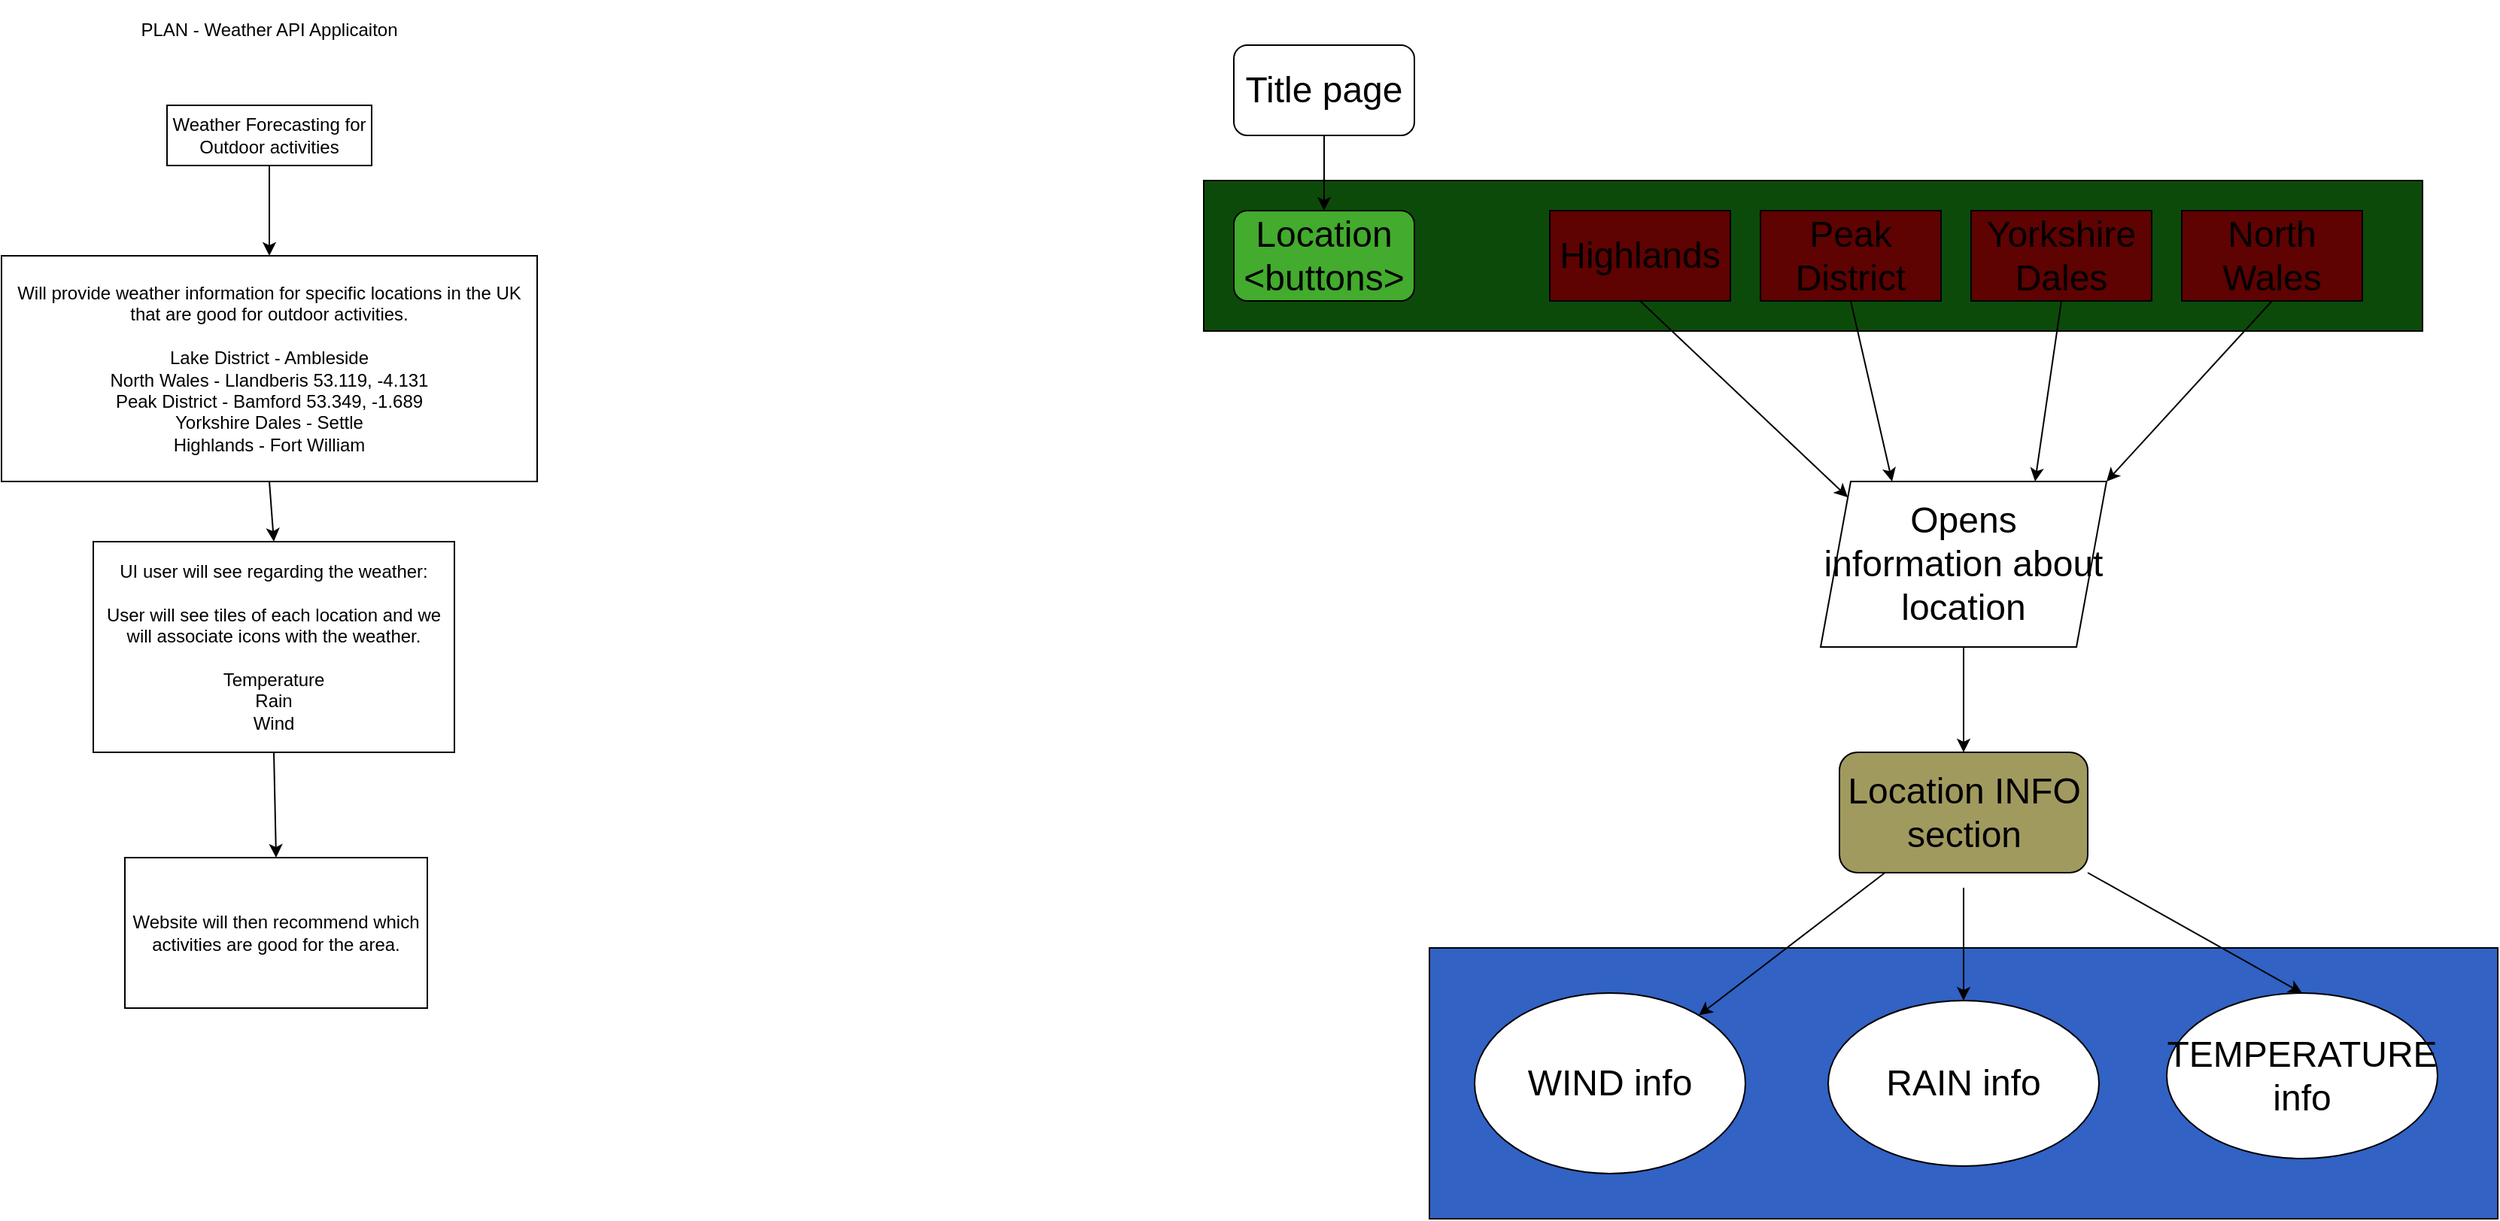 <mxfile>
    <diagram id="_I4hxrR2_AyWP_YN9HfP" name="Page-1">
        <mxGraphModel dx="1138" dy="918" grid="1" gridSize="10" guides="1" tooltips="1" connect="1" arrows="1" fold="1" page="1" pageScale="1" pageWidth="827" pageHeight="1169" math="0" shadow="0">
            <root>
                <mxCell id="0"/>
                <mxCell id="1" parent="0"/>
                <mxCell id="40" value="" style="rounded=0;whiteSpace=wrap;html=1;fontSize=24;fillColor=#3162C4;" vertex="1" parent="1">
                    <mxGeometry x="1080" y="660" width="710" height="180" as="geometry"/>
                </mxCell>
                <mxCell id="35" value="" style="rounded=0;whiteSpace=wrap;html=1;fontSize=24;fillColor=#0C4A0A;" vertex="1" parent="1">
                    <mxGeometry x="930" y="150" width="810" height="100" as="geometry"/>
                </mxCell>
                <mxCell id="3" value="PLAN - Weather API Applicaiton" style="text;html=1;strokeColor=none;fillColor=none;align=center;verticalAlign=middle;whiteSpace=wrap;rounded=0;" parent="1" vertex="1">
                    <mxGeometry x="204" y="30" width="210" height="40" as="geometry"/>
                </mxCell>
                <mxCell id="9" style="edgeStyle=none;html=1;exitX=0.5;exitY=1;exitDx=0;exitDy=0;entryX=0.5;entryY=0;entryDx=0;entryDy=0;" parent="1" source="4" target="5" edge="1">
                    <mxGeometry relative="1" as="geometry"/>
                </mxCell>
                <mxCell id="4" value="Weather Forecasting for Outdoor activities" style="rounded=0;whiteSpace=wrap;html=1;" parent="1" vertex="1">
                    <mxGeometry x="241" y="100" width="136" height="40" as="geometry"/>
                </mxCell>
                <mxCell id="5" value="Will provide weather information for specific locations in the UK that are good for outdoor activities.&lt;br&gt;&lt;br&gt;Lake District - Ambleside&lt;br&gt;North Wales - Llandberis&amp;nbsp;53.119, -4.131&lt;br&gt;Peak District - Bamford&amp;nbsp;53.349, -1.689&lt;br&gt;Yorkshire Dales - Settle&lt;br&gt;Highlands - Fort William" style="rounded=0;whiteSpace=wrap;html=1;" parent="1" vertex="1">
                    <mxGeometry x="131" y="200" width="356" height="150" as="geometry"/>
                </mxCell>
                <mxCell id="10" value="UI user will see regarding the weather:&lt;br&gt;&lt;br&gt;User will see tiles of each location and we will associate icons with the weather.&lt;br&gt;&lt;br&gt;Temperature&lt;br&gt;Rain&lt;br&gt;Wind" style="rounded=0;whiteSpace=wrap;html=1;" parent="1" vertex="1">
                    <mxGeometry x="192" y="390" width="240" height="140" as="geometry"/>
                </mxCell>
                <mxCell id="11" value="" style="endArrow=classic;html=1;exitX=0.5;exitY=1;exitDx=0;exitDy=0;entryX=0.5;entryY=0;entryDx=0;entryDy=0;" parent="1" source="5" target="10" edge="1">
                    <mxGeometry width="50" height="50" relative="1" as="geometry">
                        <mxPoint x="460" y="350" as="sourcePoint"/>
                        <mxPoint x="440" y="390" as="targetPoint"/>
                    </mxGeometry>
                </mxCell>
                <mxCell id="12" value="Website will then recommend which activities are good for the area." style="rounded=0;whiteSpace=wrap;html=1;" parent="1" vertex="1">
                    <mxGeometry x="213" y="600" width="201" height="100" as="geometry"/>
                </mxCell>
                <mxCell id="13" value="" style="endArrow=classic;html=1;exitX=0.5;exitY=1;exitDx=0;exitDy=0;entryX=0.5;entryY=0;entryDx=0;entryDy=0;" parent="1" source="10" target="12" edge="1">
                    <mxGeometry width="50" height="50" relative="1" as="geometry">
                        <mxPoint x="320" y="600" as="sourcePoint"/>
                        <mxPoint x="400" y="520" as="targetPoint"/>
                    </mxGeometry>
                </mxCell>
                <mxCell id="34" value="" style="edgeStyle=none;html=1;fontSize=24;" edge="1" parent="1" source="14" target="15">
                    <mxGeometry relative="1" as="geometry"/>
                </mxCell>
                <mxCell id="14" value="&lt;font style=&quot;font-size: 24px;&quot;&gt;Title page&lt;/font&gt;" style="rounded=1;whiteSpace=wrap;html=1;" vertex="1" parent="1">
                    <mxGeometry x="950" y="60" width="120" height="60" as="geometry"/>
                </mxCell>
                <mxCell id="15" value="Location &amp;lt;buttons&amp;gt;" style="rounded=1;whiteSpace=wrap;html=1;fontSize=24;fillColor=#43AB2E;" vertex="1" parent="1">
                    <mxGeometry x="950" y="170" width="120" height="60" as="geometry"/>
                </mxCell>
                <mxCell id="27" value="" style="edgeStyle=none;html=1;fontSize=24;" edge="1" parent="1" source="16" target="22">
                    <mxGeometry relative="1" as="geometry"/>
                </mxCell>
                <mxCell id="28" style="edgeStyle=none;html=1;entryX=0.5;entryY=0;entryDx=0;entryDy=0;fontSize=24;" edge="1" parent="1" target="23">
                    <mxGeometry relative="1" as="geometry">
                        <mxPoint x="1435" y="620" as="sourcePoint"/>
                    </mxGeometry>
                </mxCell>
                <mxCell id="29" style="edgeStyle=none;html=1;exitX=1;exitY=1;exitDx=0;exitDy=0;entryX=0.5;entryY=0;entryDx=0;entryDy=0;fontSize=24;" edge="1" parent="1" source="16" target="24">
                    <mxGeometry relative="1" as="geometry"/>
                </mxCell>
                <mxCell id="16" value="Location INFO section" style="rounded=1;whiteSpace=wrap;html=1;fontSize=24;fillColor=#A19A5F;" vertex="1" parent="1">
                    <mxGeometry x="1352.5" y="530" width="165" height="80" as="geometry"/>
                </mxCell>
                <mxCell id="26" value="" style="edgeStyle=none;html=1;fontSize=24;" edge="1" parent="1" source="17" target="16">
                    <mxGeometry relative="1" as="geometry"/>
                </mxCell>
                <mxCell id="17" value="Opens information about location" style="shape=parallelogram;perimeter=parallelogramPerimeter;whiteSpace=wrap;html=1;fixedSize=1;fontSize=24;" vertex="1" parent="1">
                    <mxGeometry x="1340" y="350" width="190" height="110" as="geometry"/>
                </mxCell>
                <mxCell id="22" value="WIND info" style="ellipse;whiteSpace=wrap;html=1;fontSize=24;" vertex="1" parent="1">
                    <mxGeometry x="1110" y="690" width="180" height="120" as="geometry"/>
                </mxCell>
                <mxCell id="23" value="RAIN info" style="ellipse;whiteSpace=wrap;html=1;fontSize=24;" vertex="1" parent="1">
                    <mxGeometry x="1345" y="695" width="180" height="110" as="geometry"/>
                </mxCell>
                <mxCell id="24" value="TEMPERATURE info" style="ellipse;whiteSpace=wrap;html=1;fontSize=24;" vertex="1" parent="1">
                    <mxGeometry x="1570" y="690" width="180" height="110" as="geometry"/>
                </mxCell>
                <mxCell id="36" style="edgeStyle=none;html=1;exitX=0.5;exitY=1;exitDx=0;exitDy=0;entryX=0;entryY=0;entryDx=0;entryDy=0;fontSize=24;" edge="1" parent="1" source="30" target="17">
                    <mxGeometry relative="1" as="geometry"/>
                </mxCell>
                <mxCell id="30" value="Highlands" style="rounded=0;whiteSpace=wrap;html=1;fontSize=24;fillColor=#5E0202;" vertex="1" parent="1">
                    <mxGeometry x="1160" y="170" width="120" height="60" as="geometry"/>
                </mxCell>
                <mxCell id="39" style="edgeStyle=none;html=1;exitX=0.5;exitY=1;exitDx=0;exitDy=0;entryX=1;entryY=0;entryDx=0;entryDy=0;fontSize=24;" edge="1" parent="1" source="31" target="17">
                    <mxGeometry relative="1" as="geometry"/>
                </mxCell>
                <mxCell id="31" value="North Wales" style="rounded=0;whiteSpace=wrap;html=1;fontSize=24;fillColor=#5E0202;" vertex="1" parent="1">
                    <mxGeometry x="1580" y="170" width="120" height="60" as="geometry"/>
                </mxCell>
                <mxCell id="38" style="edgeStyle=none;html=1;exitX=0.5;exitY=1;exitDx=0;exitDy=0;entryX=0.75;entryY=0;entryDx=0;entryDy=0;fontSize=24;" edge="1" parent="1" source="32" target="17">
                    <mxGeometry relative="1" as="geometry"/>
                </mxCell>
                <mxCell id="32" value="Yorkshire Dales" style="rounded=0;whiteSpace=wrap;html=1;fontSize=24;fillColor=#5E0202;" vertex="1" parent="1">
                    <mxGeometry x="1440" y="170" width="120" height="60" as="geometry"/>
                </mxCell>
                <mxCell id="37" style="edgeStyle=none;html=1;exitX=0.5;exitY=1;exitDx=0;exitDy=0;entryX=0.25;entryY=0;entryDx=0;entryDy=0;fontSize=24;" edge="1" parent="1" source="33" target="17">
                    <mxGeometry relative="1" as="geometry"/>
                </mxCell>
                <mxCell id="33" value="Peak District" style="rounded=0;whiteSpace=wrap;html=1;fontSize=24;fillColor=#5E0202;" vertex="1" parent="1">
                    <mxGeometry x="1300" y="170" width="120" height="60" as="geometry"/>
                </mxCell>
            </root>
        </mxGraphModel>
    </diagram>
</mxfile>